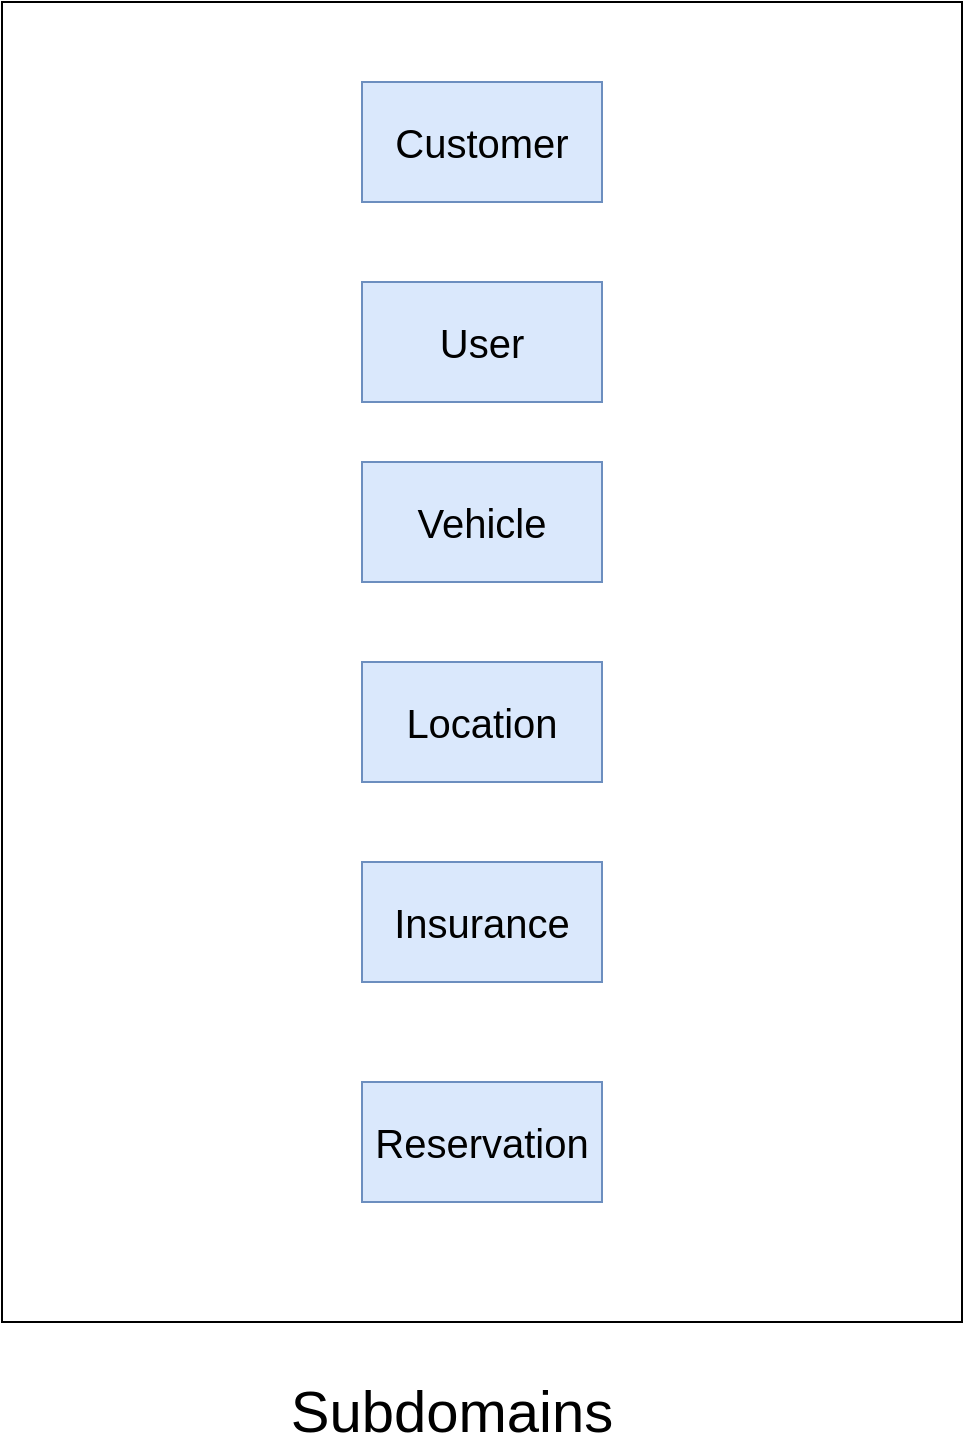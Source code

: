 <mxfile version="20.2.4" type="github" pages="2">
  <diagram id="VRYX7vsJ5zyf21zDAFwm" name="Page-1">
    <mxGraphModel dx="1678" dy="929" grid="1" gridSize="10" guides="1" tooltips="1" connect="1" arrows="1" fold="1" page="1" pageScale="1" pageWidth="850" pageHeight="1100" math="0" shadow="0">
      <root>
        <mxCell id="0" />
        <mxCell id="1" parent="0" />
        <mxCell id="sz4ziQdkb5z2PlqjpkCX-1" value="&lt;font style=&quot;font-size: 20px;&quot;&gt;Customer&lt;/font&gt;" style="rounded=0;whiteSpace=wrap;html=1;fillColor=#dae8fc;strokeColor=#6c8ebf;" vertex="1" parent="1">
          <mxGeometry x="350" y="70" width="120" height="60" as="geometry" />
        </mxCell>
        <mxCell id="sz4ziQdkb5z2PlqjpkCX-2" value="&lt;font style=&quot;font-size: 20px;&quot;&gt;User&lt;/font&gt;" style="rounded=0;whiteSpace=wrap;html=1;fillColor=#dae8fc;strokeColor=#6c8ebf;" vertex="1" parent="1">
          <mxGeometry x="350" y="170" width="120" height="60" as="geometry" />
        </mxCell>
        <mxCell id="sz4ziQdkb5z2PlqjpkCX-3" value="&lt;font style=&quot;font-size: 20px;&quot;&gt;Vehicle&lt;/font&gt;" style="rounded=0;whiteSpace=wrap;html=1;fillColor=#dae8fc;strokeColor=#6c8ebf;" vertex="1" parent="1">
          <mxGeometry x="350" y="260" width="120" height="60" as="geometry" />
        </mxCell>
        <mxCell id="sz4ziQdkb5z2PlqjpkCX-4" value="&lt;font style=&quot;font-size: 20px;&quot;&gt;Location&lt;/font&gt;" style="rounded=0;whiteSpace=wrap;html=1;fillColor=#dae8fc;strokeColor=#6c8ebf;" vertex="1" parent="1">
          <mxGeometry x="350" y="360" width="120" height="60" as="geometry" />
        </mxCell>
        <mxCell id="sz4ziQdkb5z2PlqjpkCX-5" value="&lt;font style=&quot;font-size: 20px;&quot;&gt;Reservation&lt;/font&gt;" style="rounded=0;whiteSpace=wrap;html=1;fillColor=#dae8fc;strokeColor=#6c8ebf;" vertex="1" parent="1">
          <mxGeometry x="350" y="570" width="120" height="60" as="geometry" />
        </mxCell>
        <mxCell id="sz4ziQdkb5z2PlqjpkCX-6" value="&lt;font style=&quot;font-size: 20px;&quot;&gt;Insurance&lt;/font&gt;" style="rounded=0;whiteSpace=wrap;html=1;fillColor=#dae8fc;strokeColor=#6c8ebf;" vertex="1" parent="1">
          <mxGeometry x="350" y="460" width="120" height="60" as="geometry" />
        </mxCell>
        <mxCell id="sz4ziQdkb5z2PlqjpkCX-7" value="" style="rounded=0;whiteSpace=wrap;html=1;fontSize=20;fillColor=none;" vertex="1" parent="1">
          <mxGeometry x="170" y="30" width="480" height="660" as="geometry" />
        </mxCell>
        <mxCell id="sz4ziQdkb5z2PlqjpkCX-8" value="&lt;font style=&quot;font-size: 29px;&quot;&gt;Subdomains&lt;/font&gt;" style="text;html=1;strokeColor=none;fillColor=none;align=center;verticalAlign=middle;whiteSpace=wrap;rounded=0;fontSize=20;" vertex="1" parent="1">
          <mxGeometry x="365" y="720" width="60" height="30" as="geometry" />
        </mxCell>
      </root>
    </mxGraphModel>
  </diagram>
  <diagram id="7M_zm9nrWhzSplebkAFU" name="Page-2">
    <mxGraphModel dx="1678" dy="929" grid="1" gridSize="10" guides="1" tooltips="1" connect="1" arrows="1" fold="1" page="1" pageScale="1" pageWidth="850" pageHeight="1100" math="0" shadow="0">
      <root>
        <mxCell id="0" />
        <mxCell id="1" parent="0" />
        <mxCell id="hqxpLSXbO06OZvYrCJ2E-1" value="" style="rounded=0;whiteSpace=wrap;html=1;fontSize=29;fillColor=none;" vertex="1" parent="1">
          <mxGeometry x="180" y="260" width="520" height="960" as="geometry" />
        </mxCell>
        <mxCell id="hqxpLSXbO06OZvYrCJ2E-2" value="&lt;div style=&quot;&quot;&gt;&lt;span style=&quot;background-color: initial;&quot;&gt;&lt;font style=&quot;font-size: 13px;&quot;&gt;Registration&lt;/font&gt;&lt;/span&gt;&lt;/div&gt;" style="ellipse;whiteSpace=wrap;html=1;fontSize=29;fillColor=#1ba1e2;strokeColor=#006EAF;align=center;fontColor=#ffffff;" vertex="1" parent="1">
          <mxGeometry x="250" y="283" width="130" height="50" as="geometry" />
        </mxCell>
        <mxCell id="hqxpLSXbO06OZvYrCJ2E-3" value="&lt;div style=&quot;&quot;&gt;&lt;span style=&quot;background-color: initial;&quot;&gt;&lt;font style=&quot;font-size: 13px;&quot;&gt;Login&lt;/font&gt;&lt;/span&gt;&lt;/div&gt;" style="ellipse;whiteSpace=wrap;html=1;fontSize=29;fillColor=#1ba1e2;strokeColor=#006EAF;align=center;fontColor=#ffffff;" vertex="1" parent="1">
          <mxGeometry x="250" y="420" width="130" height="43" as="geometry" />
        </mxCell>
        <mxCell id="hqxpLSXbO06OZvYrCJ2E-4" value="&lt;div style=&quot;&quot;&gt;&lt;span style=&quot;background-color: initial;&quot;&gt;&lt;font style=&quot;font-size: 13px;&quot;&gt;View Location&lt;/font&gt;&lt;/span&gt;&lt;/div&gt;" style="ellipse;whiteSpace=wrap;html=1;fontSize=29;fillColor=#1ba1e2;strokeColor=#006EAF;align=center;fontColor=#ffffff;" vertex="1" parent="1">
          <mxGeometry x="250" y="483" width="130" height="50" as="geometry" />
        </mxCell>
        <mxCell id="hqxpLSXbO06OZvYrCJ2E-5" value="&lt;div style=&quot;&quot;&gt;&lt;span style=&quot;background-color: initial;&quot;&gt;&lt;font style=&quot;font-size: 13px;&quot;&gt;Update profile&lt;/font&gt;&lt;/span&gt;&lt;/div&gt;" style="ellipse;whiteSpace=wrap;html=1;fontSize=29;fillColor=#1ba1e2;strokeColor=#006EAF;align=center;fontColor=#ffffff;" vertex="1" parent="1">
          <mxGeometry x="250" y="353" width="130" height="50" as="geometry" />
        </mxCell>
        <mxCell id="hqxpLSXbO06OZvYrCJ2E-6" value="&lt;div style=&quot;&quot;&gt;&lt;span style=&quot;background-color: initial;&quot;&gt;&lt;font style=&quot;font-size: 13px;&quot;&gt;Select date time&lt;/font&gt;&lt;/span&gt;&lt;/div&gt;" style="ellipse;whiteSpace=wrap;html=1;fontSize=29;fillColor=#1ba1e2;strokeColor=#006EAF;align=center;fontColor=#ffffff;" vertex="1" parent="1">
          <mxGeometry x="250" y="553" width="130" height="50" as="geometry" />
        </mxCell>
        <mxCell id="hqxpLSXbO06OZvYrCJ2E-7" value="&lt;div style=&quot;&quot;&gt;&lt;span style=&quot;background-color: initial;&quot;&gt;&lt;font style=&quot;font-size: 13px;&quot;&gt;View vehicle details&lt;/font&gt;&lt;/span&gt;&lt;/div&gt;" style="ellipse;whiteSpace=wrap;html=1;fontSize=29;fillColor=#1ba1e2;strokeColor=#006EAF;align=center;fontColor=#ffffff;" vertex="1" parent="1">
          <mxGeometry x="250" y="623" width="130" height="50" as="geometry" />
        </mxCell>
        <mxCell id="hqxpLSXbO06OZvYrCJ2E-8" value="&lt;div style=&quot;&quot;&gt;&lt;span style=&quot;background-color: initial;&quot;&gt;&lt;font style=&quot;font-size: 13px;&quot;&gt;View insurance options&lt;/font&gt;&lt;/span&gt;&lt;/div&gt;" style="ellipse;whiteSpace=wrap;html=1;fontSize=29;fillColor=#1ba1e2;strokeColor=#006EAF;align=center;fontColor=#ffffff;" vertex="1" parent="1">
          <mxGeometry x="250" y="693" width="140" height="50" as="geometry" />
        </mxCell>
        <mxCell id="hqxpLSXbO06OZvYrCJ2E-9" value="&lt;div style=&quot;&quot;&gt;&lt;span style=&quot;background-color: initial;&quot;&gt;&lt;font style=&quot;font-size: 13px;&quot;&gt;Upload driver license&lt;/font&gt;&lt;/span&gt;&lt;/div&gt;" style="ellipse;whiteSpace=wrap;html=1;fontSize=29;fillColor=#1ba1e2;strokeColor=#006EAF;align=center;fontColor=#ffffff;" vertex="1" parent="1">
          <mxGeometry x="250" y="773" width="130" height="50" as="geometry" />
        </mxCell>
        <mxCell id="hqxpLSXbO06OZvYrCJ2E-10" value="&lt;div style=&quot;&quot;&gt;&lt;span style=&quot;background-color: initial;&quot;&gt;&lt;font style=&quot;font-size: 13px;&quot;&gt;Book vehicle&lt;/font&gt;&lt;/span&gt;&lt;/div&gt;" style="ellipse;whiteSpace=wrap;html=1;fontSize=29;fillColor=#1ba1e2;strokeColor=#006EAF;align=center;fontColor=#ffffff;" vertex="1" parent="1">
          <mxGeometry x="250" y="843" width="130" height="50" as="geometry" />
        </mxCell>
        <mxCell id="hqxpLSXbO06OZvYrCJ2E-11" value="&lt;div style=&quot;&quot;&gt;&lt;span style=&quot;background-color: initial;&quot;&gt;&lt;font style=&quot;font-size: 13px;&quot;&gt;Make payment&lt;/font&gt;&lt;/span&gt;&lt;/div&gt;" style="ellipse;whiteSpace=wrap;html=1;fontSize=29;fillColor=#1ba1e2;strokeColor=#006EAF;align=center;fontColor=#ffffff;" vertex="1" parent="1">
          <mxGeometry x="250" y="903" width="130" height="50" as="geometry" />
        </mxCell>
        <mxCell id="hqxpLSXbO06OZvYrCJ2E-12" value="&lt;div style=&quot;&quot;&gt;&lt;span style=&quot;background-color: initial;&quot;&gt;&lt;font style=&quot;font-size: 13px;&quot;&gt;View contract&lt;/font&gt;&lt;/span&gt;&lt;/div&gt;" style="ellipse;whiteSpace=wrap;html=1;fontSize=29;fillColor=#1ba1e2;strokeColor=#006EAF;align=center;fontColor=#ffffff;" vertex="1" parent="1">
          <mxGeometry x="250" y="976" width="130" height="50" as="geometry" />
        </mxCell>
        <mxCell id="hqxpLSXbO06OZvYrCJ2E-13" value="&lt;div style=&quot;&quot;&gt;&lt;span style=&quot;background-color: initial;&quot;&gt;&lt;font style=&quot;font-size: 13px;&quot;&gt;View booking history&lt;/font&gt;&lt;/span&gt;&lt;/div&gt;" style="ellipse;whiteSpace=wrap;html=1;fontSize=29;fillColor=#1ba1e2;strokeColor=#006EAF;align=center;fontColor=#ffffff;" vertex="1" parent="1">
          <mxGeometry x="250" y="1050" width="170" height="70" as="geometry" />
        </mxCell>
        <mxCell id="hqxpLSXbO06OZvYrCJ2E-14" value="&lt;div style=&quot;&quot;&gt;&lt;span style=&quot;background-color: initial;&quot;&gt;&lt;font style=&quot;font-size: 13px;&quot;&gt;Update/cancel reservation&lt;/font&gt;&lt;/span&gt;&lt;/div&gt;" style="ellipse;whiteSpace=wrap;html=1;fontSize=29;fillColor=#1ba1e2;strokeColor=#006EAF;align=center;fontColor=#ffffff;" vertex="1" parent="1">
          <mxGeometry x="250" y="1130" width="170" height="70" as="geometry" />
        </mxCell>
        <mxCell id="hqxpLSXbO06OZvYrCJ2E-15" value="&lt;div style=&quot;&quot;&gt;&lt;span style=&quot;background-color: initial;&quot;&gt;&lt;font style=&quot;font-size: 13px;&quot;&gt;Add vehicle&lt;/font&gt;&lt;/span&gt;&lt;/div&gt;" style="ellipse;whiteSpace=wrap;html=1;fontSize=29;fillColor=#1ba1e2;strokeColor=#006EAF;align=center;fontColor=#ffffff;" vertex="1" parent="1">
          <mxGeometry x="500" y="280" width="130" height="50" as="geometry" />
        </mxCell>
        <mxCell id="hqxpLSXbO06OZvYrCJ2E-16" value="&lt;div style=&quot;&quot;&gt;&lt;span style=&quot;background-color: initial;&quot;&gt;&lt;font style=&quot;font-size: 13px;&quot;&gt;Update/remove vehicle&lt;/font&gt;&lt;/span&gt;&lt;/div&gt;" style="ellipse;whiteSpace=wrap;html=1;fontSize=29;fillColor=#1ba1e2;strokeColor=#006EAF;align=center;fontColor=#ffffff;" vertex="1" parent="1">
          <mxGeometry x="500" y="353" width="150" height="50" as="geometry" />
        </mxCell>
        <mxCell id="hqxpLSXbO06OZvYrCJ2E-17" value="&lt;div style=&quot;&quot;&gt;&lt;span style=&quot;background-color: initial;&quot;&gt;&lt;font style=&quot;font-size: 13px;&quot;&gt;View reports&lt;/font&gt;&lt;/span&gt;&lt;/div&gt;" style="ellipse;whiteSpace=wrap;html=1;fontSize=29;fillColor=#1ba1e2;strokeColor=#006EAF;align=center;fontColor=#ffffff;" vertex="1" parent="1">
          <mxGeometry x="500" y="580" width="130" height="50" as="geometry" />
        </mxCell>
        <mxCell id="hqxpLSXbO06OZvYrCJ2E-18" value="&lt;div style=&quot;&quot;&gt;&lt;span style=&quot;background-color: initial;&quot;&gt;&lt;font style=&quot;font-size: 13px;&quot;&gt;Add/remove insurance&lt;/font&gt;&lt;/span&gt;&lt;/div&gt;" style="ellipse;whiteSpace=wrap;html=1;fontSize=29;fillColor=#1ba1e2;strokeColor=#006EAF;align=center;fontColor=#ffffff;" vertex="1" parent="1">
          <mxGeometry x="500" y="427" width="140" height="73" as="geometry" />
        </mxCell>
        <mxCell id="hqxpLSXbO06OZvYrCJ2E-19" value="&lt;div style=&quot;&quot;&gt;&lt;span style=&quot;background-color: initial;&quot;&gt;&lt;font style=&quot;font-size: 13px;&quot;&gt;Update/remove insurancel&lt;/font&gt;&lt;/span&gt;&lt;/div&gt;" style="ellipse;whiteSpace=wrap;html=1;fontSize=29;fillColor=#1ba1e2;strokeColor=#006EAF;align=center;fontColor=#ffffff;" vertex="1" parent="1">
          <mxGeometry x="500" y="510" width="175" height="60" as="geometry" />
        </mxCell>
        <mxCell id="hqxpLSXbO06OZvYrCJ2E-20" value="&lt;div style=&quot;&quot;&gt;&lt;span style=&quot;background-color: initial;&quot;&gt;&lt;font style=&quot;font-size: 13px;&quot;&gt;Validate ID&lt;/font&gt;&lt;/span&gt;&lt;/div&gt;" style="ellipse;whiteSpace=wrap;html=1;fontSize=29;fillColor=#1ba1e2;strokeColor=#006EAF;align=center;fontColor=#ffffff;" vertex="1" parent="1">
          <mxGeometry x="500" y="650" width="130" height="50" as="geometry" />
        </mxCell>
        <mxCell id="hqxpLSXbO06OZvYrCJ2E-21" value="&lt;div style=&quot;&quot;&gt;&lt;span style=&quot;background-color: initial;&quot;&gt;&lt;font style=&quot;font-size: 13px;&quot;&gt;Detect current location&lt;/font&gt;&lt;/span&gt;&lt;/div&gt;" style="ellipse;whiteSpace=wrap;html=1;fontSize=29;fillColor=#1ba1e2;strokeColor=#006EAF;align=center;fontColor=#ffffff;" vertex="1" parent="1">
          <mxGeometry x="500" y="839" width="155" height="50" as="geometry" />
        </mxCell>
        <mxCell id="hqxpLSXbO06OZvYrCJ2E-22" value="&lt;div style=&quot;&quot;&gt;&lt;span style=&quot;background-color: initial;&quot;&gt;&lt;font style=&quot;font-size: 13px;&quot;&gt;Generate and send contract&lt;/font&gt;&lt;/span&gt;&lt;/div&gt;" style="ellipse;whiteSpace=wrap;html=1;fontSize=29;fillColor=#1ba1e2;strokeColor=#006EAF;align=center;fontColor=#ffffff;" vertex="1" parent="1">
          <mxGeometry x="500" y="903" width="175" height="67" as="geometry" />
        </mxCell>
        <mxCell id="hqxpLSXbO06OZvYrCJ2E-23" value="&lt;div style=&quot;&quot;&gt;&lt;span style=&quot;background-color: initial;&quot;&gt;&lt;font style=&quot;font-size: 13px;&quot;&gt;Look up address&lt;/font&gt;&lt;/span&gt;&lt;/div&gt;" style="ellipse;whiteSpace=wrap;html=1;fontSize=29;fillColor=#1ba1e2;strokeColor=#006EAF;align=center;fontColor=#ffffff;" vertex="1" parent="1">
          <mxGeometry x="500" y="756" width="175" height="67" as="geometry" />
        </mxCell>
        <mxCell id="hqxpLSXbO06OZvYrCJ2E-24" value="&lt;font style=&quot;font-size: 21px;&quot;&gt;Customer&lt;/font&gt;" style="shape=umlActor;verticalLabelPosition=bottom;verticalAlign=top;html=1;outlineConnect=0;fontSize=13;fillColor=#fa6800;strokeColor=#C73500;fontColor=#000000;" vertex="1" parent="1">
          <mxGeometry x="50" y="650" width="30" height="60" as="geometry" />
        </mxCell>
      </root>
    </mxGraphModel>
  </diagram>
</mxfile>
